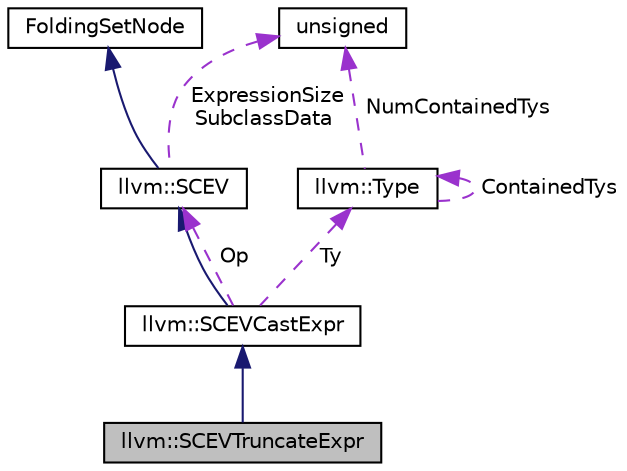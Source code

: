 digraph "llvm::SCEVTruncateExpr"
{
 // LATEX_PDF_SIZE
  bgcolor="transparent";
  edge [fontname="Helvetica",fontsize="10",labelfontname="Helvetica",labelfontsize="10"];
  node [fontname="Helvetica",fontsize="10",shape="box"];
  Node1 [label="llvm::SCEVTruncateExpr",height=0.2,width=0.4,color="black", fillcolor="grey75", style="filled", fontcolor="black",tooltip="This class represents a truncation of an integer value to a smaller integer value."];
  Node2 -> Node1 [dir="back",color="midnightblue",fontsize="10",style="solid",fontname="Helvetica"];
  Node2 [label="llvm::SCEVCastExpr",height=0.2,width=0.4,color="black",URL="$classllvm_1_1SCEVCastExpr.html",tooltip="This is the base class for unary cast operator classes."];
  Node3 -> Node2 [dir="back",color="midnightblue",fontsize="10",style="solid",fontname="Helvetica"];
  Node3 [label="llvm::SCEV",height=0.2,width=0.4,color="black",URL="$classllvm_1_1SCEV.html",tooltip="This class represents an analyzed expression in the program."];
  Node4 -> Node3 [dir="back",color="midnightblue",fontsize="10",style="solid",fontname="Helvetica"];
  Node4 [label="FoldingSetNode",height=0.2,width=0.4,color="black",URL="$classllvm_1_1FoldingSetBase_1_1Node.html",tooltip="Node - This class is used to maintain the singly linked bucket list in a folding set."];
  Node5 -> Node3 [dir="back",color="darkorchid3",fontsize="10",style="dashed",label=" ExpressionSize\nSubclassData" ,fontname="Helvetica"];
  Node5 [label="unsigned",height=0.2,width=0.4,color="black",URL="$classunsigned.html",tooltip=" "];
  Node3 -> Node2 [dir="back",color="darkorchid3",fontsize="10",style="dashed",label=" Op" ,fontname="Helvetica"];
  Node6 -> Node2 [dir="back",color="darkorchid3",fontsize="10",style="dashed",label=" Ty" ,fontname="Helvetica"];
  Node6 [label="llvm::Type",height=0.2,width=0.4,color="black",URL="$classllvm_1_1Type.html",tooltip="The instances of the Type class are immutable: once they are created, they are never changed."];
  Node5 -> Node6 [dir="back",color="darkorchid3",fontsize="10",style="dashed",label=" NumContainedTys" ,fontname="Helvetica"];
  Node6 -> Node6 [dir="back",color="darkorchid3",fontsize="10",style="dashed",label=" ContainedTys" ,fontname="Helvetica"];
}
